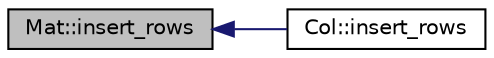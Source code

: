 digraph "Mat::insert_rows"
{
  edge [fontname="Helvetica",fontsize="10",labelfontname="Helvetica",labelfontsize="10"];
  node [fontname="Helvetica",fontsize="10",shape=record];
  rankdir="LR";
  Node1 [label="Mat::insert_rows",height=0.2,width=0.4,color="black", fillcolor="grey75", style="filled" fontcolor="black"];
  Node1 -> Node2 [dir="back",color="midnightblue",fontsize="10",style="solid",fontname="Helvetica"];
  Node2 [label="Col::insert_rows",height=0.2,width=0.4,color="black", fillcolor="white", style="filled",URL="$group___col.html#ga2f0b87382b70afa2b8544d18729175bd"];
}
